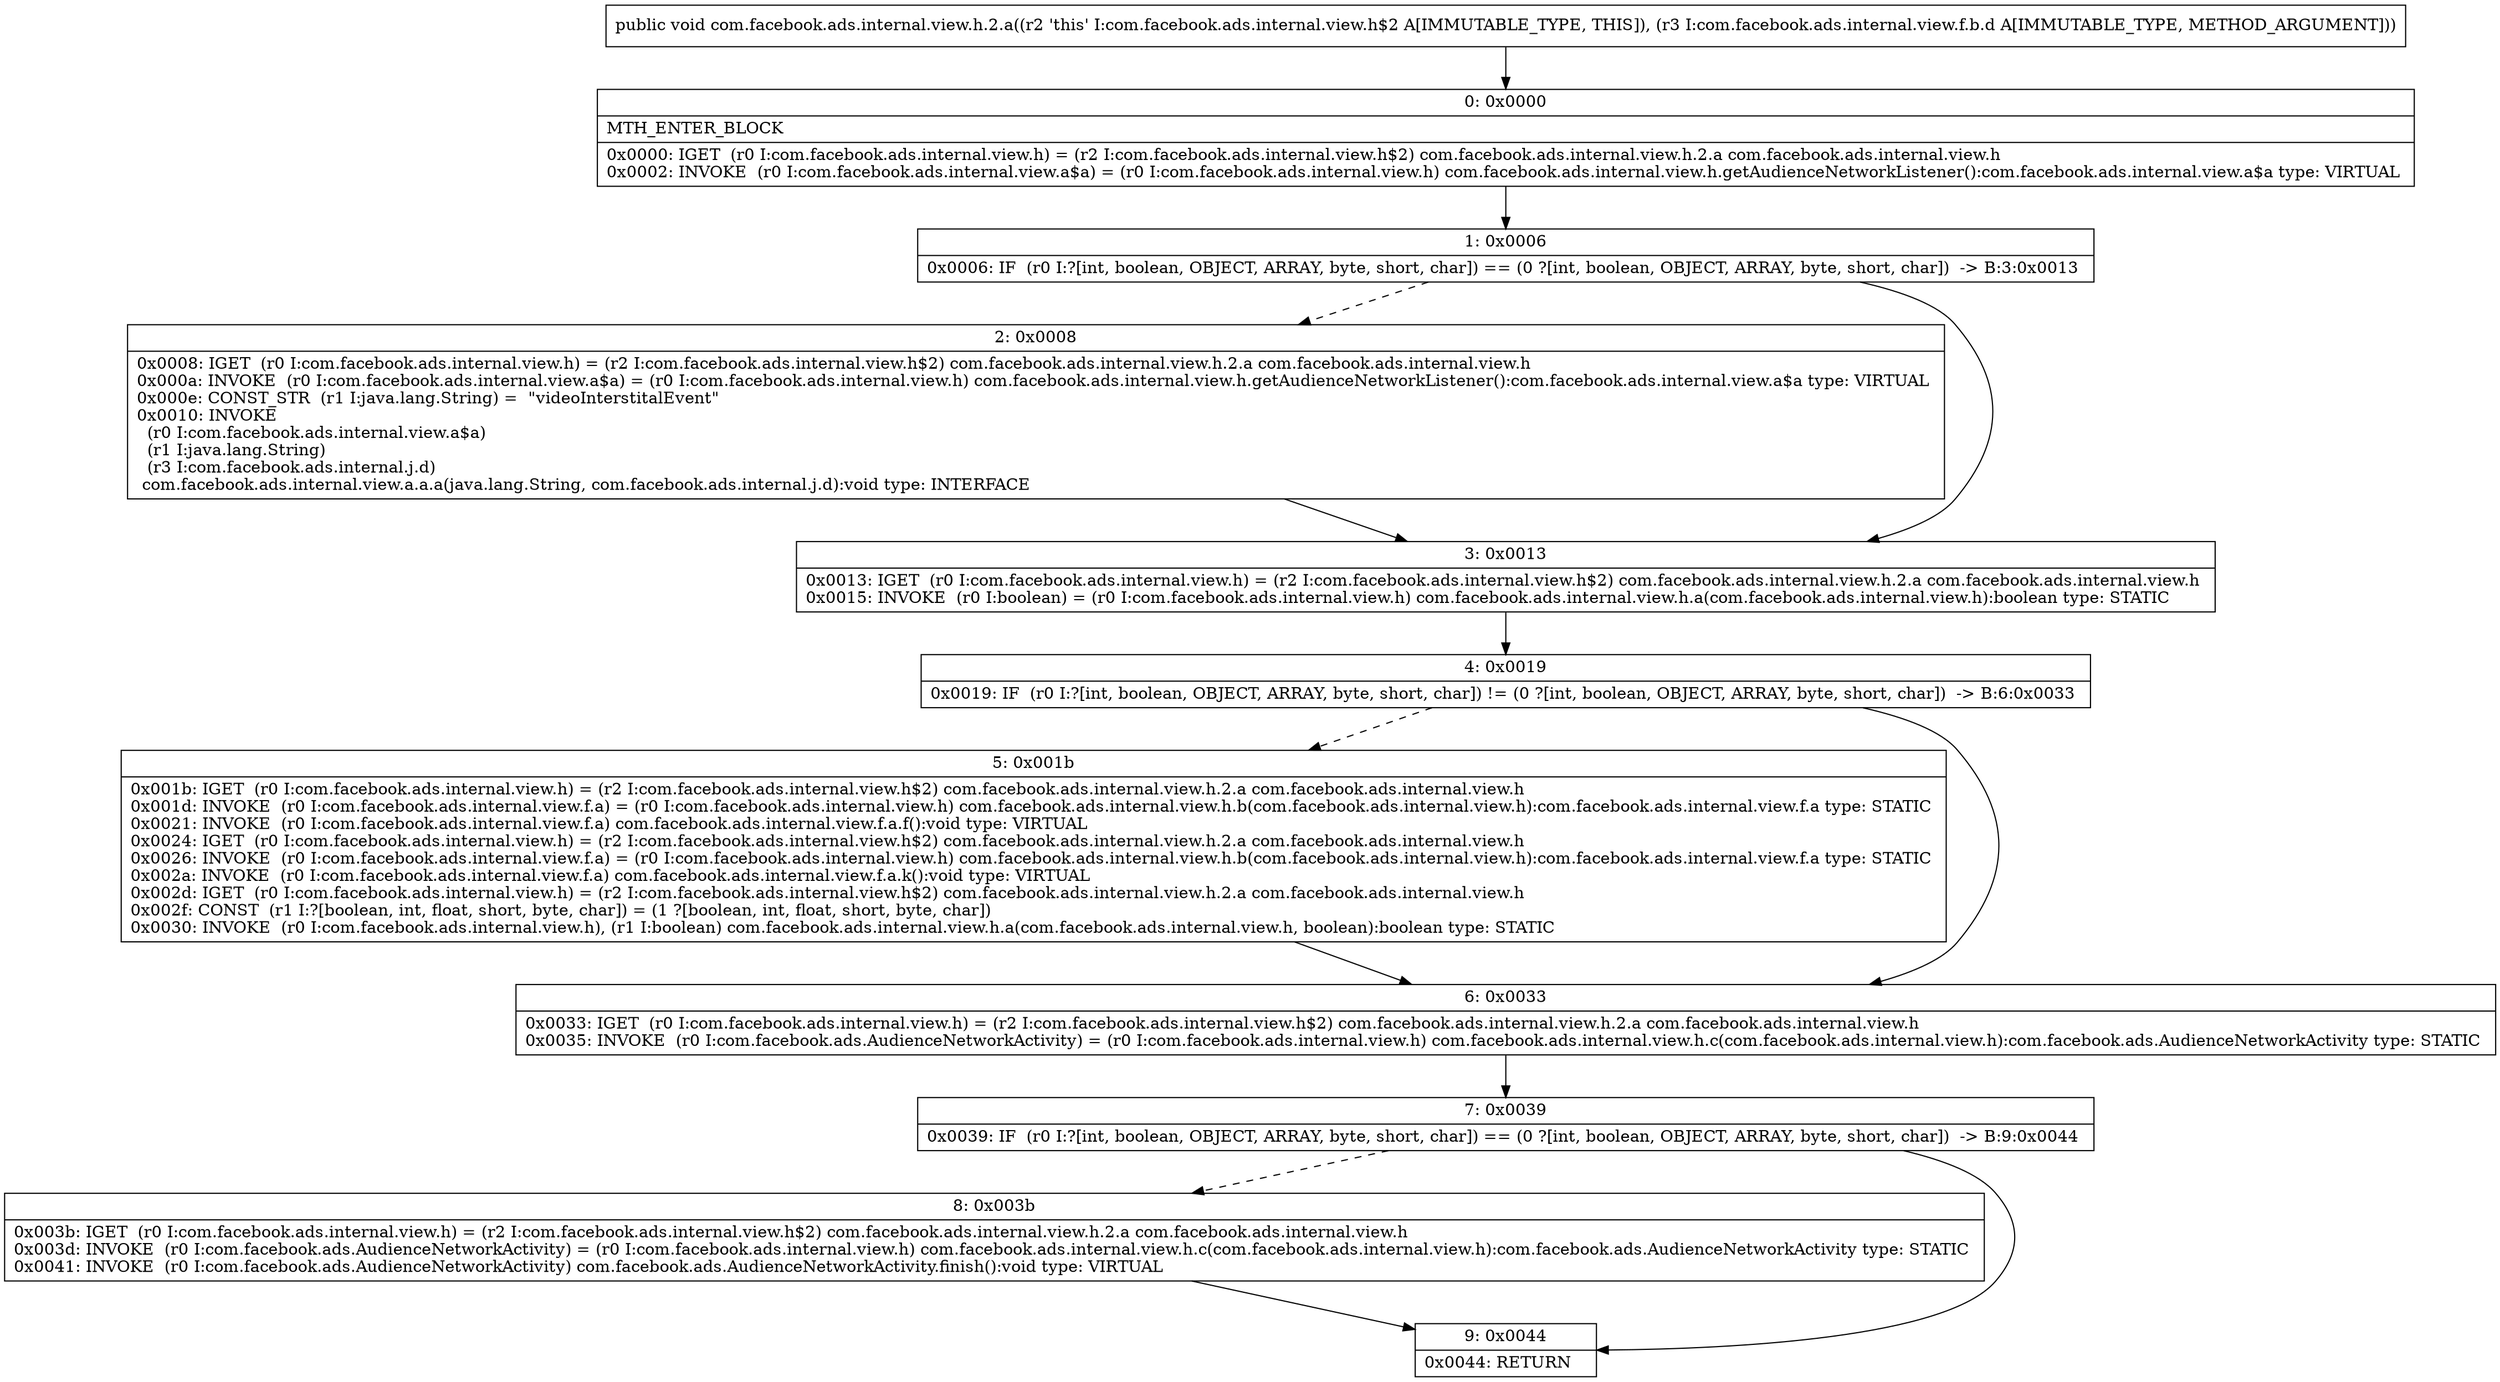 digraph "CFG forcom.facebook.ads.internal.view.h.2.a(Lcom\/facebook\/ads\/internal\/view\/f\/b\/d;)V" {
Node_0 [shape=record,label="{0\:\ 0x0000|MTH_ENTER_BLOCK\l|0x0000: IGET  (r0 I:com.facebook.ads.internal.view.h) = (r2 I:com.facebook.ads.internal.view.h$2) com.facebook.ads.internal.view.h.2.a com.facebook.ads.internal.view.h \l0x0002: INVOKE  (r0 I:com.facebook.ads.internal.view.a$a) = (r0 I:com.facebook.ads.internal.view.h) com.facebook.ads.internal.view.h.getAudienceNetworkListener():com.facebook.ads.internal.view.a$a type: VIRTUAL \l}"];
Node_1 [shape=record,label="{1\:\ 0x0006|0x0006: IF  (r0 I:?[int, boolean, OBJECT, ARRAY, byte, short, char]) == (0 ?[int, boolean, OBJECT, ARRAY, byte, short, char])  \-\> B:3:0x0013 \l}"];
Node_2 [shape=record,label="{2\:\ 0x0008|0x0008: IGET  (r0 I:com.facebook.ads.internal.view.h) = (r2 I:com.facebook.ads.internal.view.h$2) com.facebook.ads.internal.view.h.2.a com.facebook.ads.internal.view.h \l0x000a: INVOKE  (r0 I:com.facebook.ads.internal.view.a$a) = (r0 I:com.facebook.ads.internal.view.h) com.facebook.ads.internal.view.h.getAudienceNetworkListener():com.facebook.ads.internal.view.a$a type: VIRTUAL \l0x000e: CONST_STR  (r1 I:java.lang.String) =  \"videoInterstitalEvent\" \l0x0010: INVOKE  \l  (r0 I:com.facebook.ads.internal.view.a$a)\l  (r1 I:java.lang.String)\l  (r3 I:com.facebook.ads.internal.j.d)\l com.facebook.ads.internal.view.a.a.a(java.lang.String, com.facebook.ads.internal.j.d):void type: INTERFACE \l}"];
Node_3 [shape=record,label="{3\:\ 0x0013|0x0013: IGET  (r0 I:com.facebook.ads.internal.view.h) = (r2 I:com.facebook.ads.internal.view.h$2) com.facebook.ads.internal.view.h.2.a com.facebook.ads.internal.view.h \l0x0015: INVOKE  (r0 I:boolean) = (r0 I:com.facebook.ads.internal.view.h) com.facebook.ads.internal.view.h.a(com.facebook.ads.internal.view.h):boolean type: STATIC \l}"];
Node_4 [shape=record,label="{4\:\ 0x0019|0x0019: IF  (r0 I:?[int, boolean, OBJECT, ARRAY, byte, short, char]) != (0 ?[int, boolean, OBJECT, ARRAY, byte, short, char])  \-\> B:6:0x0033 \l}"];
Node_5 [shape=record,label="{5\:\ 0x001b|0x001b: IGET  (r0 I:com.facebook.ads.internal.view.h) = (r2 I:com.facebook.ads.internal.view.h$2) com.facebook.ads.internal.view.h.2.a com.facebook.ads.internal.view.h \l0x001d: INVOKE  (r0 I:com.facebook.ads.internal.view.f.a) = (r0 I:com.facebook.ads.internal.view.h) com.facebook.ads.internal.view.h.b(com.facebook.ads.internal.view.h):com.facebook.ads.internal.view.f.a type: STATIC \l0x0021: INVOKE  (r0 I:com.facebook.ads.internal.view.f.a) com.facebook.ads.internal.view.f.a.f():void type: VIRTUAL \l0x0024: IGET  (r0 I:com.facebook.ads.internal.view.h) = (r2 I:com.facebook.ads.internal.view.h$2) com.facebook.ads.internal.view.h.2.a com.facebook.ads.internal.view.h \l0x0026: INVOKE  (r0 I:com.facebook.ads.internal.view.f.a) = (r0 I:com.facebook.ads.internal.view.h) com.facebook.ads.internal.view.h.b(com.facebook.ads.internal.view.h):com.facebook.ads.internal.view.f.a type: STATIC \l0x002a: INVOKE  (r0 I:com.facebook.ads.internal.view.f.a) com.facebook.ads.internal.view.f.a.k():void type: VIRTUAL \l0x002d: IGET  (r0 I:com.facebook.ads.internal.view.h) = (r2 I:com.facebook.ads.internal.view.h$2) com.facebook.ads.internal.view.h.2.a com.facebook.ads.internal.view.h \l0x002f: CONST  (r1 I:?[boolean, int, float, short, byte, char]) = (1 ?[boolean, int, float, short, byte, char]) \l0x0030: INVOKE  (r0 I:com.facebook.ads.internal.view.h), (r1 I:boolean) com.facebook.ads.internal.view.h.a(com.facebook.ads.internal.view.h, boolean):boolean type: STATIC \l}"];
Node_6 [shape=record,label="{6\:\ 0x0033|0x0033: IGET  (r0 I:com.facebook.ads.internal.view.h) = (r2 I:com.facebook.ads.internal.view.h$2) com.facebook.ads.internal.view.h.2.a com.facebook.ads.internal.view.h \l0x0035: INVOKE  (r0 I:com.facebook.ads.AudienceNetworkActivity) = (r0 I:com.facebook.ads.internal.view.h) com.facebook.ads.internal.view.h.c(com.facebook.ads.internal.view.h):com.facebook.ads.AudienceNetworkActivity type: STATIC \l}"];
Node_7 [shape=record,label="{7\:\ 0x0039|0x0039: IF  (r0 I:?[int, boolean, OBJECT, ARRAY, byte, short, char]) == (0 ?[int, boolean, OBJECT, ARRAY, byte, short, char])  \-\> B:9:0x0044 \l}"];
Node_8 [shape=record,label="{8\:\ 0x003b|0x003b: IGET  (r0 I:com.facebook.ads.internal.view.h) = (r2 I:com.facebook.ads.internal.view.h$2) com.facebook.ads.internal.view.h.2.a com.facebook.ads.internal.view.h \l0x003d: INVOKE  (r0 I:com.facebook.ads.AudienceNetworkActivity) = (r0 I:com.facebook.ads.internal.view.h) com.facebook.ads.internal.view.h.c(com.facebook.ads.internal.view.h):com.facebook.ads.AudienceNetworkActivity type: STATIC \l0x0041: INVOKE  (r0 I:com.facebook.ads.AudienceNetworkActivity) com.facebook.ads.AudienceNetworkActivity.finish():void type: VIRTUAL \l}"];
Node_9 [shape=record,label="{9\:\ 0x0044|0x0044: RETURN   \l}"];
MethodNode[shape=record,label="{public void com.facebook.ads.internal.view.h.2.a((r2 'this' I:com.facebook.ads.internal.view.h$2 A[IMMUTABLE_TYPE, THIS]), (r3 I:com.facebook.ads.internal.view.f.b.d A[IMMUTABLE_TYPE, METHOD_ARGUMENT])) }"];
MethodNode -> Node_0;
Node_0 -> Node_1;
Node_1 -> Node_2[style=dashed];
Node_1 -> Node_3;
Node_2 -> Node_3;
Node_3 -> Node_4;
Node_4 -> Node_5[style=dashed];
Node_4 -> Node_6;
Node_5 -> Node_6;
Node_6 -> Node_7;
Node_7 -> Node_8[style=dashed];
Node_7 -> Node_9;
Node_8 -> Node_9;
}

